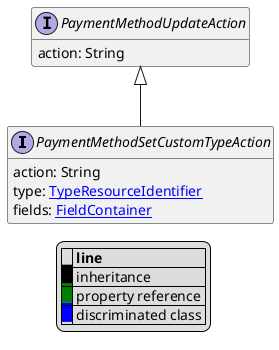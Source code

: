 @startuml

hide empty fields
hide empty methods
legend
|= |= line |
|<back:black>   </back>| inheritance |
|<back:green>   </back>| property reference |
|<back:blue>   </back>| discriminated class |
endlegend
interface PaymentMethodSetCustomTypeAction [[PaymentMethodSetCustomTypeAction.svg]] extends PaymentMethodUpdateAction {
    action: String
    type: [[TypeResourceIdentifier.svg TypeResourceIdentifier]]
    fields: [[FieldContainer.svg FieldContainer]]
}
interface PaymentMethodUpdateAction [[PaymentMethodUpdateAction.svg]]  {
    action: String
}





@enduml
